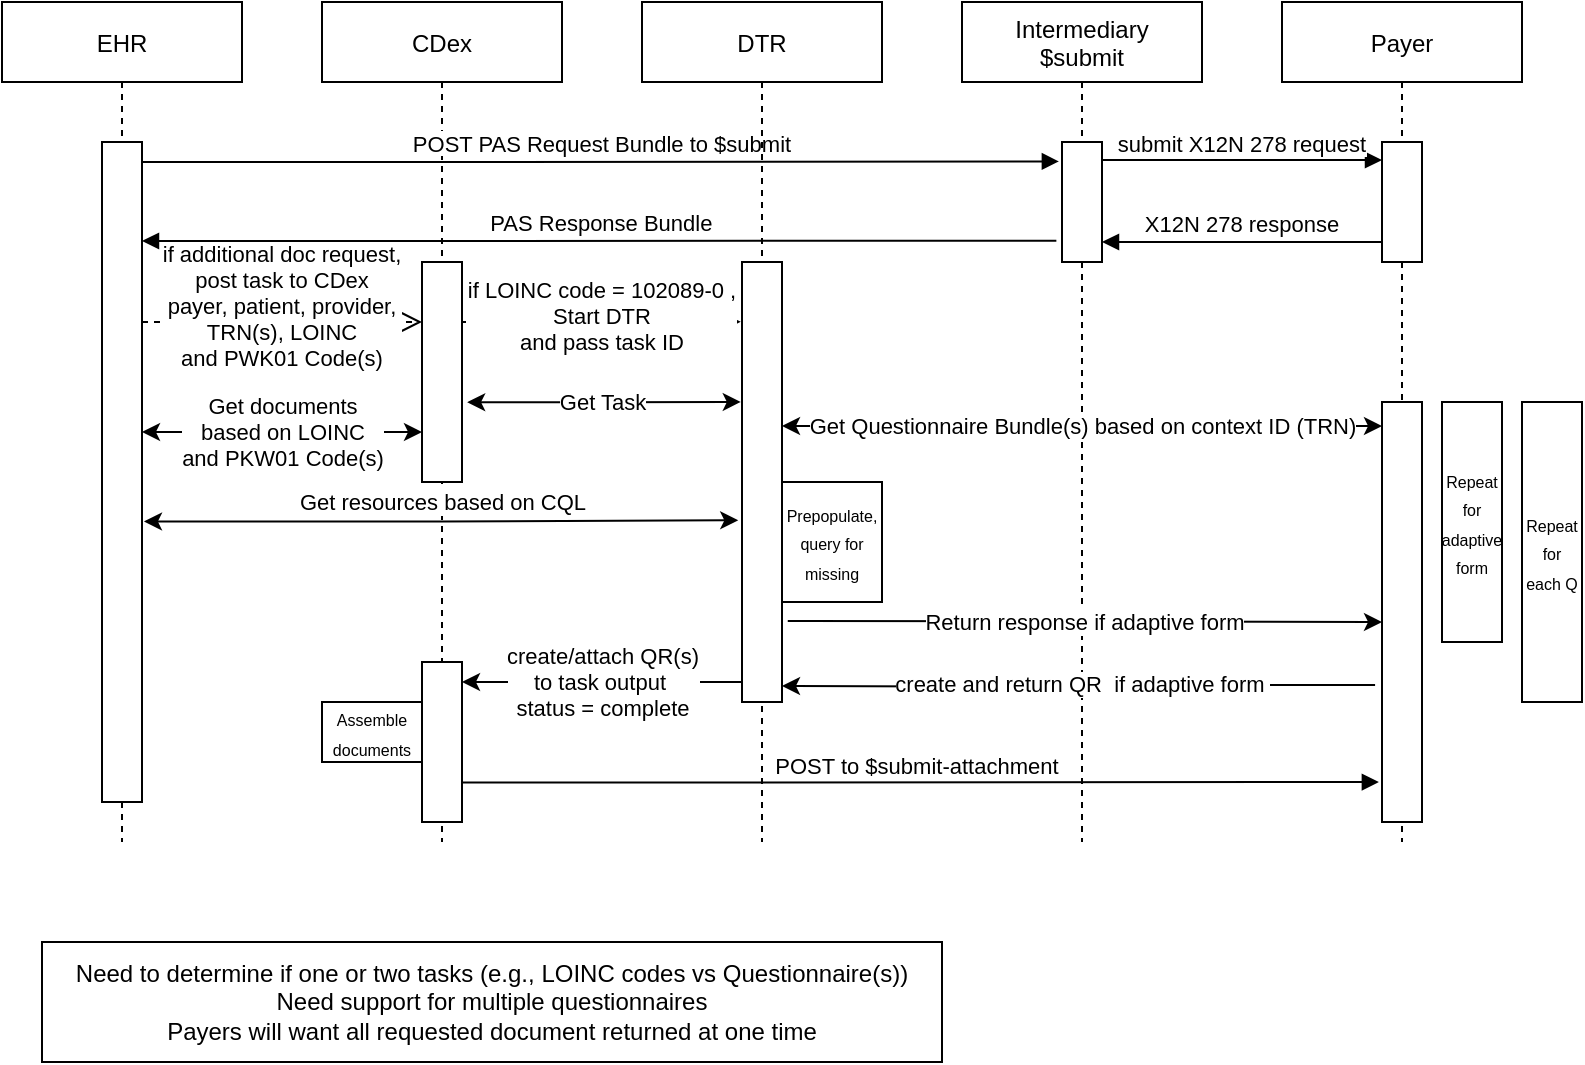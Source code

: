 <mxfile version="24.7.12">
  <diagram id="kgpKYQtTHZ0yAKxKKP6v" name="Page-1">
    <mxGraphModel dx="1202" dy="830" grid="1" gridSize="10" guides="1" tooltips="1" connect="1" arrows="1" fold="1" page="1" pageScale="1" pageWidth="850" pageHeight="1100" math="0" shadow="0">
      <root>
        <mxCell id="0" />
        <mxCell id="1" parent="0" />
        <mxCell id="3nuBFxr9cyL0pnOWT2aG-1" value="EHR" style="shape=umlLifeline;perimeter=lifelinePerimeter;container=1;collapsible=0;recursiveResize=0;rounded=0;shadow=0;strokeWidth=1;" parent="1" vertex="1">
          <mxGeometry x="40" y="80" width="120" height="420" as="geometry" />
        </mxCell>
        <mxCell id="3nuBFxr9cyL0pnOWT2aG-2" value="" style="points=[];perimeter=orthogonalPerimeter;rounded=0;shadow=0;strokeWidth=1;" parent="3nuBFxr9cyL0pnOWT2aG-1" vertex="1">
          <mxGeometry x="50" y="70" width="20" height="330" as="geometry" />
        </mxCell>
        <mxCell id="3nuBFxr9cyL0pnOWT2aG-5" value="CDex" style="shape=umlLifeline;perimeter=lifelinePerimeter;container=1;collapsible=0;recursiveResize=0;rounded=0;shadow=0;strokeWidth=1;" parent="1" vertex="1">
          <mxGeometry x="200" y="80" width="120" height="420" as="geometry" />
        </mxCell>
        <mxCell id="3nuBFxr9cyL0pnOWT2aG-6" value="" style="points=[];perimeter=orthogonalPerimeter;rounded=0;shadow=0;strokeWidth=1;" parent="3nuBFxr9cyL0pnOWT2aG-5" vertex="1">
          <mxGeometry x="50" y="130" width="20" height="110" as="geometry" />
        </mxCell>
        <mxCell id="1TqWd0xTVYRmLs3ybnhY-6" value="if LOINC code = 102089-0 ,&#xa;Start DTR &#xa;and pass task ID" style="verticalAlign=bottom;endArrow=open;dashed=1;endSize=8;shadow=0;strokeWidth=1;entryX=-0.03;entryY=0.136;entryDx=0;entryDy=0;entryPerimeter=0;" parent="3nuBFxr9cyL0pnOWT2aG-5" target="1TqWd0xTVYRmLs3ybnhY-2" edge="1">
          <mxGeometry x="0.002" y="-19" relative="1" as="geometry">
            <mxPoint x="210" y="164.76" as="targetPoint" />
            <mxPoint x="70" y="160" as="sourcePoint" />
            <mxPoint as="offset" />
          </mxGeometry>
        </mxCell>
        <mxCell id="3nuBFxr9cyL0pnOWT2aG-4" value="" style="points=[];perimeter=orthogonalPerimeter;rounded=0;shadow=0;strokeWidth=1;" parent="3nuBFxr9cyL0pnOWT2aG-5" vertex="1">
          <mxGeometry x="50" y="330" width="20" height="80" as="geometry" />
        </mxCell>
        <mxCell id="1TqWd0xTVYRmLs3ybnhY-29" value="&lt;font style=&quot;font-size: 8px&quot;&gt;Assemble&lt;br&gt;documents&lt;/font&gt;" style="rounded=0;whiteSpace=wrap;html=1;" parent="3nuBFxr9cyL0pnOWT2aG-5" vertex="1">
          <mxGeometry y="350" width="50" height="30" as="geometry" />
        </mxCell>
        <mxCell id="3nuBFxr9cyL0pnOWT2aG-8" value="POST PAS Request Bundle to $submit" style="verticalAlign=bottom;endArrow=block;shadow=0;strokeWidth=1;entryX=-0.078;entryY=0.162;entryDx=0;entryDy=0;entryPerimeter=0;" parent="1" source="3nuBFxr9cyL0pnOWT2aG-2" target="gu-1yNpycRBrLMcdtG6p-2" edge="1">
          <mxGeometry x="0.003" relative="1" as="geometry">
            <mxPoint x="200" y="160" as="sourcePoint" />
            <Array as="points">
              <mxPoint x="220" y="160" />
            </Array>
            <mxPoint as="offset" />
          </mxGeometry>
        </mxCell>
        <mxCell id="3nuBFxr9cyL0pnOWT2aG-10" value="if additional doc request,&#xa;post task to CDex &#xa;payer, patient, provider, &#xa;TRN(s), LOINC &#xa;and PWK01 Code(s)&#xa;" style="verticalAlign=bottom;endArrow=open;dashed=1;endSize=8;shadow=0;strokeWidth=1;" parent="1" target="3nuBFxr9cyL0pnOWT2aG-6" edge="1">
          <mxGeometry y="-40" relative="1" as="geometry">
            <mxPoint x="165" y="257" as="targetPoint" />
            <mxPoint x="110" y="240" as="sourcePoint" />
            <mxPoint as="offset" />
          </mxGeometry>
        </mxCell>
        <mxCell id="gu-1yNpycRBrLMcdtG6p-1" value="Intermediary&#xa;$submit" style="shape=umlLifeline;perimeter=lifelinePerimeter;container=1;collapsible=0;recursiveResize=0;rounded=0;shadow=0;strokeWidth=1;" parent="1" vertex="1">
          <mxGeometry x="520" y="80" width="120" height="420" as="geometry" />
        </mxCell>
        <mxCell id="gu-1yNpycRBrLMcdtG6p-2" value="" style="points=[];perimeter=orthogonalPerimeter;rounded=0;shadow=0;strokeWidth=1;" parent="gu-1yNpycRBrLMcdtG6p-1" vertex="1">
          <mxGeometry x="50" y="70" width="20" height="60" as="geometry" />
        </mxCell>
        <mxCell id="gu-1yNpycRBrLMcdtG6p-3" value="Payer" style="shape=umlLifeline;perimeter=lifelinePerimeter;container=1;collapsible=0;recursiveResize=0;rounded=0;shadow=0;strokeWidth=1;" parent="1" vertex="1">
          <mxGeometry x="680" y="80" width="120" height="420" as="geometry" />
        </mxCell>
        <mxCell id="gu-1yNpycRBrLMcdtG6p-4" value="" style="points=[];perimeter=orthogonalPerimeter;rounded=0;shadow=0;strokeWidth=1;" parent="gu-1yNpycRBrLMcdtG6p-3" vertex="1">
          <mxGeometry x="50" y="70" width="20" height="60" as="geometry" />
        </mxCell>
        <mxCell id="1TqWd0xTVYRmLs3ybnhY-10" value="" style="points=[];perimeter=orthogonalPerimeter;rounded=0;shadow=0;strokeWidth=1;" parent="gu-1yNpycRBrLMcdtG6p-3" vertex="1">
          <mxGeometry x="50" y="200" width="20" height="210" as="geometry" />
        </mxCell>
        <mxCell id="1TqWd0xTVYRmLs3ybnhY-1" value="DTR" style="shape=umlLifeline;perimeter=lifelinePerimeter;container=1;collapsible=0;recursiveResize=0;rounded=0;shadow=0;strokeWidth=1;" parent="1" vertex="1">
          <mxGeometry x="360" y="80" width="120" height="420" as="geometry" />
        </mxCell>
        <mxCell id="1TqWd0xTVYRmLs3ybnhY-2" value="" style="points=[];perimeter=orthogonalPerimeter;rounded=0;shadow=0;strokeWidth=1;" parent="1TqWd0xTVYRmLs3ybnhY-1" vertex="1">
          <mxGeometry x="50" y="130" width="20" height="220" as="geometry" />
        </mxCell>
        <mxCell id="1TqWd0xTVYRmLs3ybnhY-30" value="POST to $submit-attachment " style="verticalAlign=bottom;endArrow=block;shadow=0;strokeWidth=1;entryX=-0.078;entryY=0.162;entryDx=0;entryDy=0;entryPerimeter=0;" parent="1TqWd0xTVYRmLs3ybnhY-1" edge="1">
          <mxGeometry y="-1" relative="1" as="geometry">
            <mxPoint x="-90" y="390.28" as="sourcePoint" />
            <mxPoint x="368.44" y="390.0" as="targetPoint" />
            <Array as="points">
              <mxPoint x="20" y="390.28" />
            </Array>
            <mxPoint as="offset" />
          </mxGeometry>
        </mxCell>
        <mxCell id="1TqWd0xTVYRmLs3ybnhY-3" value="submit X12N 278 request" style="verticalAlign=bottom;endArrow=block;shadow=0;strokeWidth=1;" parent="1" edge="1">
          <mxGeometry y="-1" relative="1" as="geometry">
            <mxPoint x="590" y="159" as="sourcePoint" />
            <mxPoint x="730" y="159" as="targetPoint" />
            <Array as="points" />
            <mxPoint as="offset" />
          </mxGeometry>
        </mxCell>
        <mxCell id="1TqWd0xTVYRmLs3ybnhY-4" value="X12N 278 response" style="verticalAlign=bottom;endArrow=block;shadow=0;strokeWidth=1;" parent="1" edge="1">
          <mxGeometry relative="1" as="geometry">
            <mxPoint x="730" y="200" as="sourcePoint" />
            <mxPoint x="590" y="200" as="targetPoint" />
            <Array as="points" />
            <mxPoint as="offset" />
          </mxGeometry>
        </mxCell>
        <mxCell id="1TqWd0xTVYRmLs3ybnhY-5" value="PAS Response Bundle" style="verticalAlign=bottom;endArrow=block;shadow=0;strokeWidth=1;entryX=1;entryY=0.15;entryDx=0;entryDy=0;entryPerimeter=0;exitX=-0.141;exitY=0.823;exitDx=0;exitDy=0;exitPerimeter=0;" parent="1" source="gu-1yNpycRBrLMcdtG6p-2" target="3nuBFxr9cyL0pnOWT2aG-2" edge="1">
          <mxGeometry x="-0.005" relative="1" as="geometry">
            <mxPoint x="340" y="220" as="sourcePoint" />
            <mxPoint x="799.72" y="220.03" as="targetPoint" />
            <Array as="points" />
            <mxPoint as="offset" />
          </mxGeometry>
        </mxCell>
        <mxCell id="1TqWd0xTVYRmLs3ybnhY-8" value="Get documents&lt;br&gt;based on LOINC &lt;br&gt;and&amp;nbsp;PKW01 Code(s)" style="endArrow=classic;startArrow=classic;html=1;rounded=0;edgeStyle=orthogonalEdgeStyle;" parent="1" edge="1">
          <mxGeometry width="50" height="50" relative="1" as="geometry">
            <mxPoint x="110" y="295" as="sourcePoint" />
            <mxPoint x="250" y="295" as="targetPoint" />
            <mxPoint as="offset" />
          </mxGeometry>
        </mxCell>
        <mxCell id="1TqWd0xTVYRmLs3ybnhY-9" value="Get Task" style="endArrow=classic;startArrow=classic;html=1;rounded=0;edgeStyle=orthogonalEdgeStyle;exitX=1.129;exitY=0.637;exitDx=0;exitDy=0;exitPerimeter=0;entryX=-0.03;entryY=0.318;entryDx=0;entryDy=0;entryPerimeter=0;" parent="1" source="3nuBFxr9cyL0pnOWT2aG-6" target="1TqWd0xTVYRmLs3ybnhY-2" edge="1">
          <mxGeometry x="-0.012" width="50" height="50" relative="1" as="geometry">
            <mxPoint x="320" y="270" as="sourcePoint" />
            <mxPoint x="456.8" y="270.41" as="targetPoint" />
            <Array as="points" />
            <mxPoint as="offset" />
          </mxGeometry>
        </mxCell>
        <mxCell id="1TqWd0xTVYRmLs3ybnhY-11" value="Get Questionnaire Bundle(s) based on context ID (TRN)" style="endArrow=classic;startArrow=classic;html=1;rounded=0;edgeStyle=orthogonalEdgeStyle;" parent="1" edge="1">
          <mxGeometry width="50" height="50" relative="1" as="geometry">
            <mxPoint x="430" y="292" as="sourcePoint" />
            <mxPoint x="730" y="292" as="targetPoint" />
            <Array as="points" />
            <mxPoint as="offset" />
          </mxGeometry>
        </mxCell>
        <mxCell id="1TqWd0xTVYRmLs3ybnhY-15" value="Get resources based on CQL" style="endArrow=classic;startArrow=classic;html=1;rounded=0;edgeStyle=orthogonalEdgeStyle;exitX=1.049;exitY=0.575;exitDx=0;exitDy=0;exitPerimeter=0;entryX=-0.094;entryY=0.587;entryDx=0;entryDy=0;entryPerimeter=0;" parent="1" source="3nuBFxr9cyL0pnOWT2aG-2" target="1TqWd0xTVYRmLs3ybnhY-2" edge="1">
          <mxGeometry x="0.005" y="9" width="50" height="50" relative="1" as="geometry">
            <mxPoint x="160" y="340" as="sourcePoint" />
            <mxPoint x="300" y="340" as="targetPoint" />
            <mxPoint as="offset" />
          </mxGeometry>
        </mxCell>
        <mxCell id="1TqWd0xTVYRmLs3ybnhY-26" value="create/attach QR(s)&lt;br&gt;to task output&amp;nbsp;&lt;br&gt;status = complete" style="endArrow=none;startArrow=classic;html=1;rounded=0;edgeStyle=orthogonalEdgeStyle;" parent="1" edge="1">
          <mxGeometry width="50" height="50" relative="1" as="geometry">
            <mxPoint x="270" y="420" as="sourcePoint" />
            <mxPoint x="410" y="420" as="targetPoint" />
            <Array as="points" />
            <mxPoint as="offset" />
          </mxGeometry>
        </mxCell>
        <mxCell id="1TqWd0xTVYRmLs3ybnhY-27" value="&lt;font style=&quot;font-size: 8px&quot;&gt;Repeat for adaptive form&lt;/font&gt;" style="rounded=0;whiteSpace=wrap;html=1;" parent="1" vertex="1">
          <mxGeometry x="760" y="280" width="30" height="120" as="geometry" />
        </mxCell>
        <mxCell id="1TqWd0xTVYRmLs3ybnhY-28" value="&lt;font style=&quot;font-size: 8px&quot;&gt;Prepopulate,&lt;br&gt;query for missing&lt;br&gt;&lt;/font&gt;" style="rounded=0;whiteSpace=wrap;html=1;" parent="1" vertex="1">
          <mxGeometry x="430" y="320" width="50" height="60" as="geometry" />
        </mxCell>
        <mxCell id="1TqWd0xTVYRmLs3ybnhY-31" value="create and return QR&amp;nbsp; if adaptive form&amp;nbsp;" style="endArrow=none;startArrow=classic;html=1;rounded=0;edgeStyle=orthogonalEdgeStyle;entryX=-0.173;entryY=0.674;entryDx=0;entryDy=0;entryPerimeter=0;" parent="1" target="1TqWd0xTVYRmLs3ybnhY-10" edge="1">
          <mxGeometry x="0.017" width="50" height="50" relative="1" as="geometry">
            <mxPoint x="430" y="422" as="sourcePoint" />
            <mxPoint x="690" y="420" as="targetPoint" />
            <Array as="points" />
            <mxPoint as="offset" />
          </mxGeometry>
        </mxCell>
        <mxCell id="o9KP2H59XD4NyID925Pw-1" value="&lt;font style=&quot;font-size: 8px&quot;&gt;Repeat for each Q&lt;/font&gt;" style="rounded=0;whiteSpace=wrap;html=1;" parent="1" vertex="1">
          <mxGeometry x="800" y="280" width="30" height="150" as="geometry" />
        </mxCell>
        <mxCell id="o9KP2H59XD4NyID925Pw-3" value="Need to determine if one or two tasks (e.g., LOINC codes vs Questionnaire(s))&lt;br&gt;Need support for multiple questionnaires&lt;br&gt;Payers will want all requested document returned at one time" style="rounded=0;whiteSpace=wrap;html=1;" parent="1" vertex="1">
          <mxGeometry x="60" y="550" width="450" height="60" as="geometry" />
        </mxCell>
        <mxCell id="1TqWd0xTVYRmLs3ybnhY-14" value="Return response if adaptive form" style="endArrow=classic;startArrow=none&#xa;;html=1;rounded=0;edgeStyle=orthogonalEdgeStyle;exitX=1.144;exitY=0.816;exitDx=0;exitDy=0;exitPerimeter=0;" parent="1" source="1TqWd0xTVYRmLs3ybnhY-2" edge="1">
          <mxGeometry x="-0.003" width="50" height="50" relative="1" as="geometry">
            <mxPoint x="440" y="390" as="sourcePoint" />
            <mxPoint x="730" y="390" as="targetPoint" />
            <Array as="points">
              <mxPoint x="440" y="390" />
            </Array>
            <mxPoint as="offset" />
          </mxGeometry>
        </mxCell>
      </root>
    </mxGraphModel>
  </diagram>
</mxfile>
